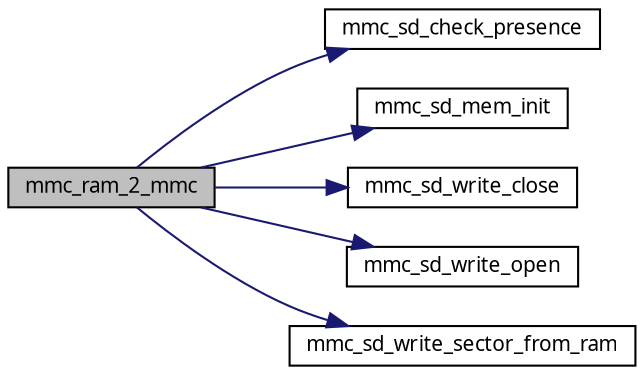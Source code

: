 digraph G
{
  edge [fontname="FreeSans.ttf",fontsize=10,labelfontname="FreeSans.ttf",labelfontsize=10];
  node [fontname="FreeSans.ttf",fontsize=10,shape=record];
  rankdir=LR;
  Node1 [label="mmc_ram_2_mmc",height=0.2,width=0.4,color="black", fillcolor="grey75", style="filled" fontcolor="black"];
  Node1 -> Node2 [color="midnightblue",fontsize=10,style="solid",fontname="FreeSans.ttf"];
  Node2 [label="mmc_sd_check_presence",height=0.2,width=0.4,color="black", fillcolor="white", style="filled",URL="$a00053.html#9f924a04278a3ee67e02c4ef3390ce1a"];
  Node1 -> Node3 [color="midnightblue",fontsize=10,style="solid",fontname="FreeSans.ttf"];
  Node3 [label="mmc_sd_mem_init",height=0.2,width=0.4,color="black", fillcolor="white", style="filled",URL="$a00055.html#ba69d3f788de91272ed39a09aeac4de2"];
  Node1 -> Node4 [color="midnightblue",fontsize=10,style="solid",fontname="FreeSans.ttf"];
  Node4 [label="mmc_sd_write_close",height=0.2,width=0.4,color="black", fillcolor="white", style="filled",URL="$a00053.html#c779a4bf4037a08f3f1f2481c8224c77"];
  Node1 -> Node5 [color="midnightblue",fontsize=10,style="solid",fontname="FreeSans.ttf"];
  Node5 [label="mmc_sd_write_open",height=0.2,width=0.4,color="black", fillcolor="white", style="filled",URL="$a00053.html#223e252273a01d658e3cee43ba0bcc41"];
  Node1 -> Node6 [color="midnightblue",fontsize=10,style="solid",fontname="FreeSans.ttf"];
  Node6 [label="mmc_sd_write_sector_from_ram",height=0.2,width=0.4,color="black", fillcolor="white", style="filled",URL="$a00053.html#498ede87744d283825253501b87fd37a"];
}
